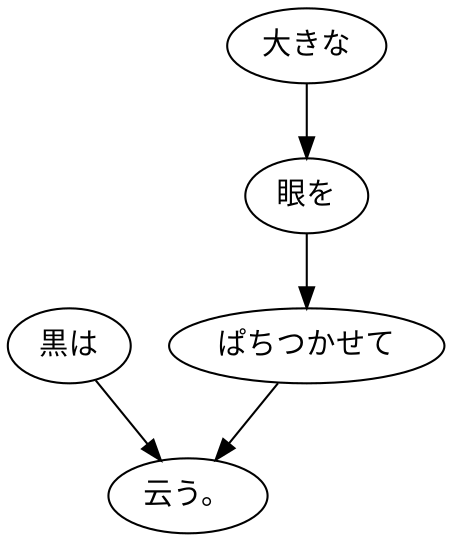 digraph graph245 {
	node0 [label="黒は"];
	node1 [label="大きな"];
	node2 [label="眼を"];
	node3 [label="ぱちつかせて"];
	node4 [label="云う。"];
	node0 -> node4;
	node1 -> node2;
	node2 -> node3;
	node3 -> node4;
}
